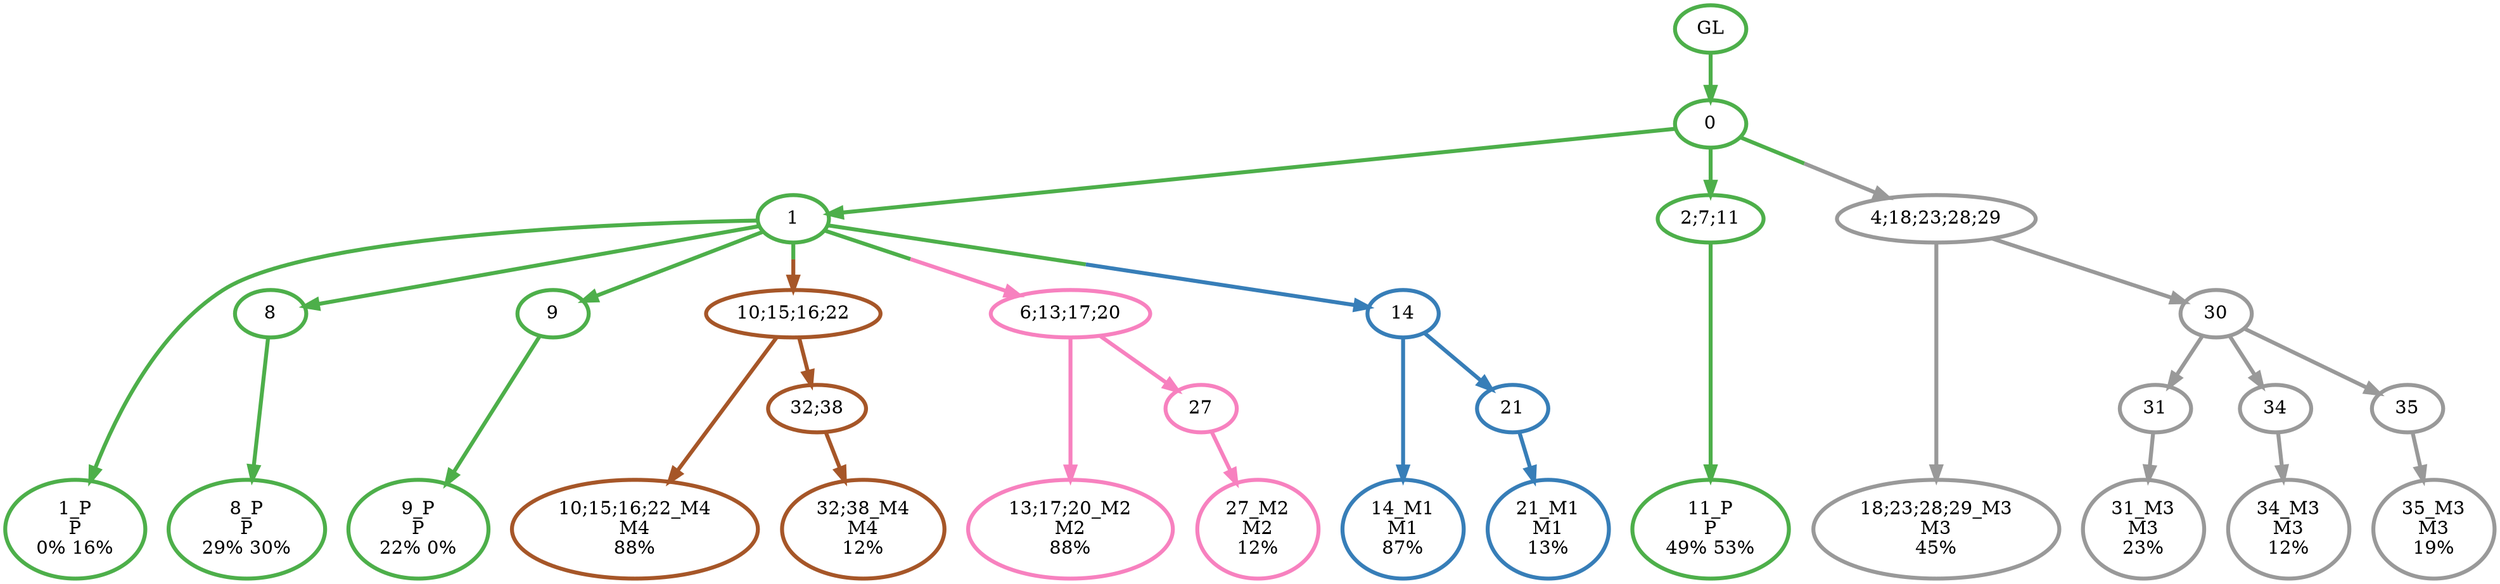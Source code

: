 digraph T {
	{
		rank=same
		27 [penwidth=3,colorscheme=set19,color=3,label="1_P\nP\n0% 16%"]
		25 [penwidth=3,colorscheme=set19,color=3,label="8_P\nP\n29% 30%"]
		23 [penwidth=3,colorscheme=set19,color=3,label="9_P\nP\n22% 0%"]
		21 [penwidth=3,colorscheme=set19,color=3,label="11_P\nP\n49% 53%"]
		20 [penwidth=3,colorscheme=set19,color=2,label="14_M1\nM1\n87%"]
		18 [penwidth=3,colorscheme=set19,color=2,label="21_M1\nM1\n13%"]
		17 [penwidth=3,colorscheme=set19,color=8,label="13;17;20_M2\nM2\n88%"]
		15 [penwidth=3,colorscheme=set19,color=8,label="27_M2\nM2\n12%"]
		14 [penwidth=3,colorscheme=set19,color=9,label="18;23;28;29_M3\nM3\n45%"]
		11 [penwidth=3,colorscheme=set19,color=9,label="31_M3\nM3\n23%"]
		9 [penwidth=3,colorscheme=set19,color=9,label="34_M3\nM3\n12%"]
		7 [penwidth=3,colorscheme=set19,color=9,label="35_M3\nM3\n19%"]
		6 [penwidth=3,colorscheme=set19,color=7,label="10;15;16;22_M4\nM4\n88%"]
		4 [penwidth=3,colorscheme=set19,color=7,label="32;38_M4\nM4\n12%"]
	}
	30 [penwidth=3,colorscheme=set19,color=3,label="GL"]
	29 [penwidth=3,colorscheme=set19,color=3,label="0"]
	28 [penwidth=3,colorscheme=set19,color=3,label="1"]
	26 [penwidth=3,colorscheme=set19,color=3,label="8"]
	24 [penwidth=3,colorscheme=set19,color=3,label="9"]
	22 [penwidth=3,colorscheme=set19,color=3,label="2;7;11"]
	19 [penwidth=3,colorscheme=set19,color=2,label="21"]
	16 [penwidth=3,colorscheme=set19,color=8,label="27"]
	13 [penwidth=3,colorscheme=set19,color=9,label="30"]
	12 [penwidth=3,colorscheme=set19,color=9,label="31"]
	10 [penwidth=3,colorscheme=set19,color=9,label="34"]
	8 [penwidth=3,colorscheme=set19,color=9,label="35"]
	5 [penwidth=3,colorscheme=set19,color=7,label="32;38"]
	3 [penwidth=3,colorscheme=set19,color=7,label="10;15;16;22"]
	2 [penwidth=3,colorscheme=set19,color=9,label="4;18;23;28;29"]
	1 [penwidth=3,colorscheme=set19,color=8,label="6;13;17;20"]
	0 [penwidth=3,colorscheme=set19,color=2,label="14"]
	30 -> 29 [penwidth=3,colorscheme=set19,color=3]
	29 -> 28 [penwidth=3,colorscheme=set19,color=3]
	29 -> 22 [penwidth=3,colorscheme=set19,color=3]
	29 -> 2 [penwidth=3,colorscheme=set19,color="3;0.5:9"]
	28 -> 27 [penwidth=3,colorscheme=set19,color=3]
	28 -> 26 [penwidth=3,colorscheme=set19,color=3]
	28 -> 24 [penwidth=3,colorscheme=set19,color=3]
	28 -> 3 [penwidth=3,colorscheme=set19,color="3;0.5:7"]
	28 -> 1 [penwidth=3,colorscheme=set19,color="3;0.5:8"]
	28 -> 0 [penwidth=3,colorscheme=set19,color="3;0.5:2"]
	26 -> 25 [penwidth=3,colorscheme=set19,color=3]
	24 -> 23 [penwidth=3,colorscheme=set19,color=3]
	22 -> 21 [penwidth=3,colorscheme=set19,color=3]
	19 -> 18 [penwidth=3,colorscheme=set19,color=2]
	16 -> 15 [penwidth=3,colorscheme=set19,color=8]
	13 -> 12 [penwidth=3,colorscheme=set19,color=9]
	13 -> 10 [penwidth=3,colorscheme=set19,color=9]
	13 -> 8 [penwidth=3,colorscheme=set19,color=9]
	12 -> 11 [penwidth=3,colorscheme=set19,color=9]
	10 -> 9 [penwidth=3,colorscheme=set19,color=9]
	8 -> 7 [penwidth=3,colorscheme=set19,color=9]
	5 -> 4 [penwidth=3,colorscheme=set19,color=7]
	3 -> 6 [penwidth=3,colorscheme=set19,color=7]
	3 -> 5 [penwidth=3,colorscheme=set19,color=7]
	2 -> 14 [penwidth=3,colorscheme=set19,color=9]
	2 -> 13 [penwidth=3,colorscheme=set19,color=9]
	1 -> 17 [penwidth=3,colorscheme=set19,color=8]
	1 -> 16 [penwidth=3,colorscheme=set19,color=8]
	0 -> 20 [penwidth=3,colorscheme=set19,color=2]
	0 -> 19 [penwidth=3,colorscheme=set19,color=2]
}
